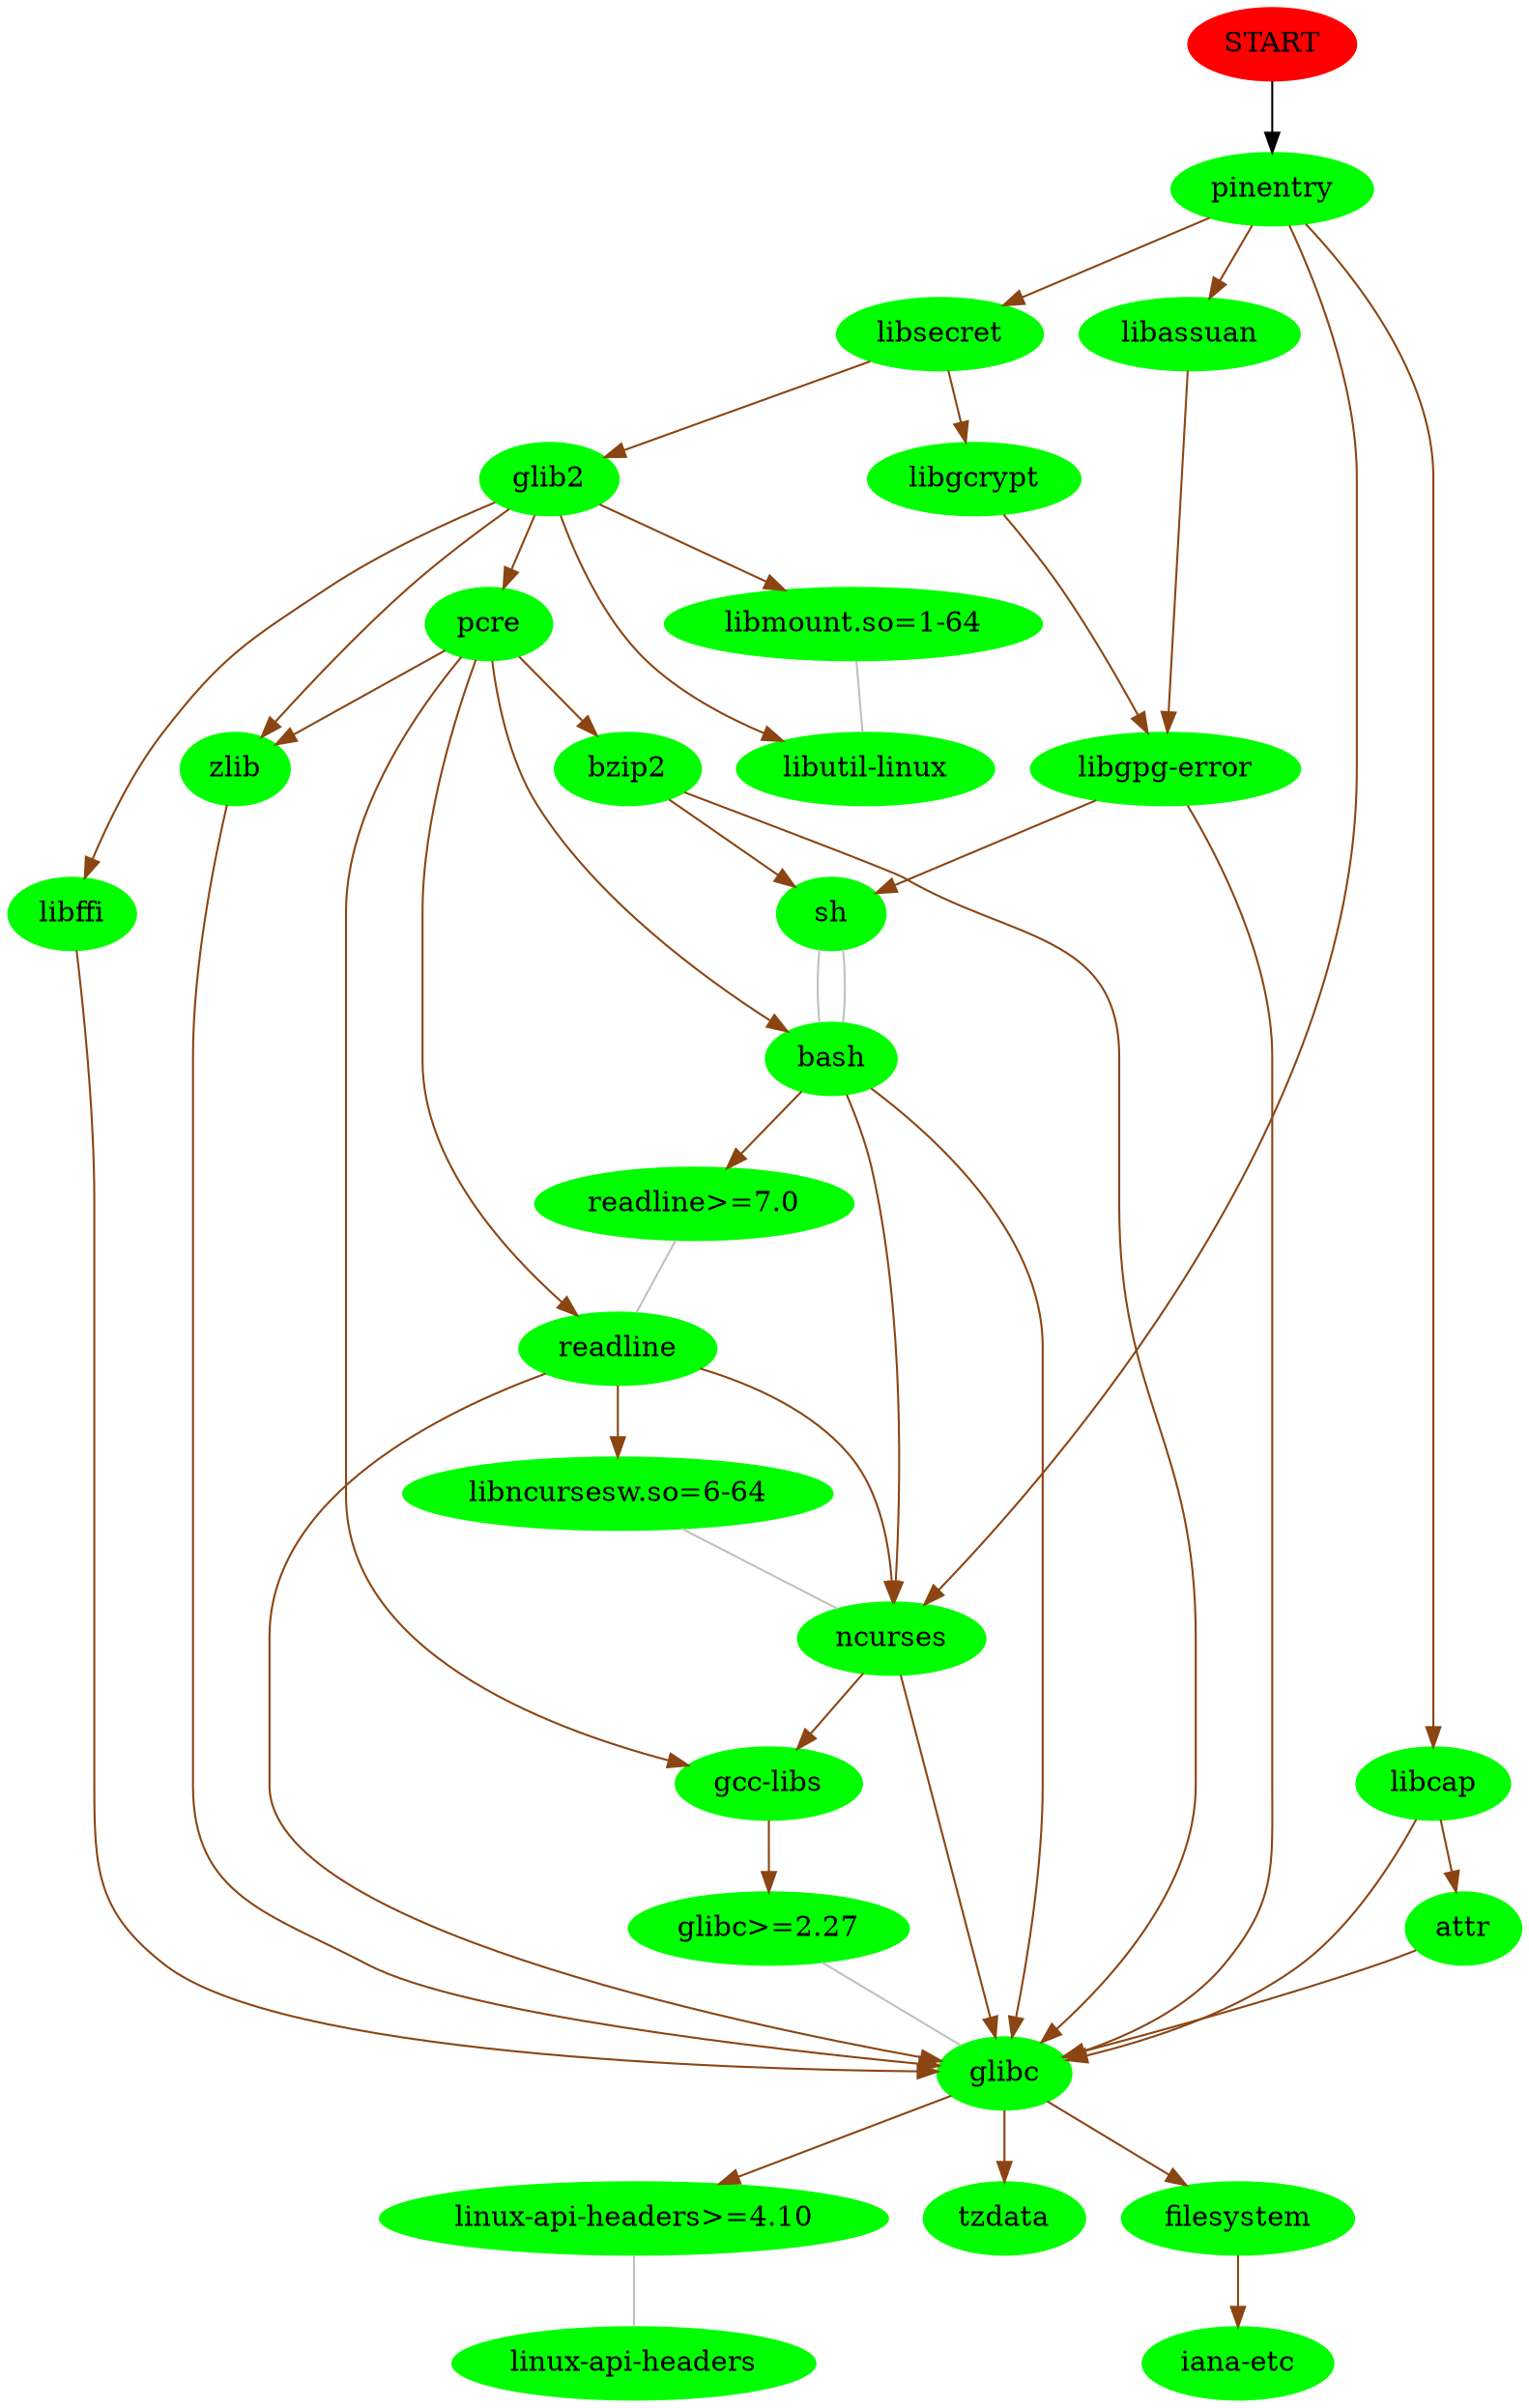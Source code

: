 digraph G { START [color=red, style=filled];
node [style=filled, color=green];
 "START" -> "pinentry";
"pinentry" -> "ncurses" [color=chocolate4];
"ncurses" -> "glibc" [color=chocolate4];
"glibc" -> "linux-api-headers>=4.10" [color=chocolate4];
"linux-api-headers>=4.10" -> "linux-api-headers" [arrowhead=none, color=grey];
"glibc" -> "tzdata" [color=chocolate4];
"glibc" -> "filesystem" [color=chocolate4];
"filesystem" -> "iana-etc" [color=chocolate4];
"ncurses" -> "gcc-libs" [color=chocolate4];
"gcc-libs" -> "glibc>=2.27" [color=chocolate4];
"glibc>=2.27" -> "glibc" [arrowhead=none, color=grey];
"pinentry" -> "libcap" [color=chocolate4];
"libcap" -> "glibc" [color=chocolate4];
"libcap" -> "attr" [color=chocolate4];
"attr" -> "glibc" [color=chocolate4];
"pinentry" -> "libassuan" [color=chocolate4];
"libassuan" -> "libgpg-error" [color=chocolate4];
"libgpg-error" -> "glibc" [color=chocolate4];
"libgpg-error" -> "sh" [color=chocolate4];
"sh" -> "bash" [arrowhead=none, color=grey];
"bash" -> "readline>=7.0" [color=chocolate4];
"readline>=7.0" -> "readline" [arrowhead=none, color=grey];
"readline" -> "glibc" [color=chocolate4];
"readline" -> "ncurses" [color=chocolate4];
"readline" -> "libncursesw.so=6-64" [color=chocolate4];
"libncursesw.so=6-64" -> "ncurses" [arrowhead=none, color=grey];
"bash" -> "glibc" [color=chocolate4];
"bash" -> "ncurses" [color=chocolate4];
"pinentry" -> "libsecret" [color=chocolate4];
"libsecret" -> "glib2" [color=chocolate4];
"glib2" -> "pcre" [color=chocolate4];
"pcre" -> "gcc-libs" [color=chocolate4];
"pcre" -> "readline" [color=chocolate4];
"pcre" -> "zlib" [color=chocolate4];
"zlib" -> "glibc" [color=chocolate4];
"pcre" -> "bzip2" [color=chocolate4];
"bzip2" -> "glibc" [color=chocolate4];
"bzip2" -> "sh" [color=chocolate4];
"sh" -> "bash" [arrowhead=none, color=grey];
"pcre" -> "bash" [color=chocolate4];
"glib2" -> "libffi" [color=chocolate4];
"libffi" -> "glibc" [color=chocolate4];
"glib2" -> "libutil-linux" [color=chocolate4];
"glib2" -> "zlib" [color=chocolate4];
"glib2" -> "libmount.so=1-64" [color=chocolate4];
"libmount.so=1-64" -> "libutil-linux" [arrowhead=none, color=grey];
"libsecret" -> "libgcrypt" [color=chocolate4];
"libgcrypt" -> "libgpg-error" [color=chocolate4];
}
